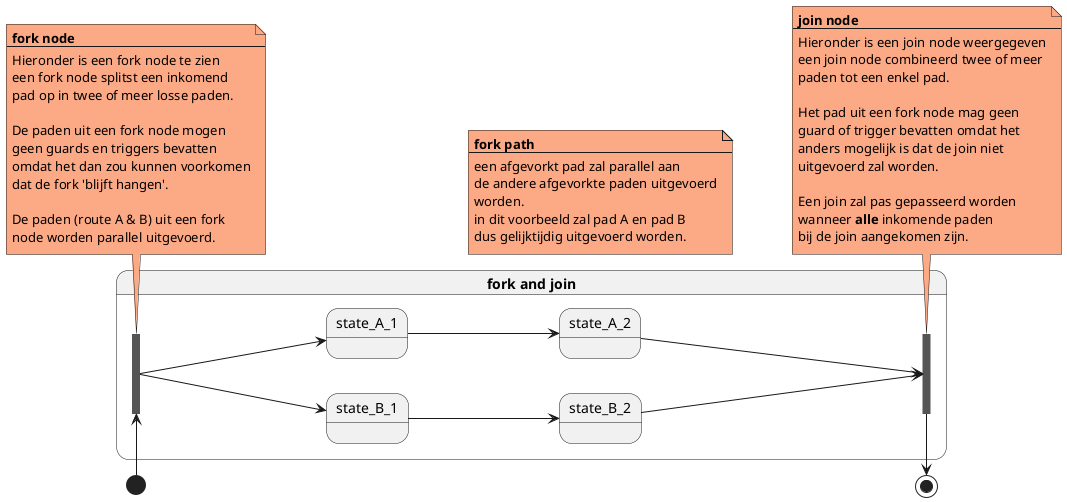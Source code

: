 @startuml
'https://plantuml.com/state-diagram

left to right direction

state s1 as "**fork and join**"{
    state fork_state <<fork>>
    state join_state <<join>>

    fork_state --> state_B_1
    fork_state --> state_A_1

    state_B_1 --> state_B_2
    state_A_1 --> state_A_2

    state_B_2 --> join_state
    state_A_2 --> join_state
}
[*] -> fork_state
join_state -left-> [*]

note bottom of fork_state #FCA985
    **fork node**
    --
    Hieronder is een fork node te zien
    een fork node splitst een inkomend
    pad op in twee of meer losse paden.

    De paden uit een fork node mogen
    geen guards en triggers bevatten
    omdat het dan zou kunnen voorkomen
    dat de fork 'blijft hangen'.

    De paden (route A & B) uit een fork
    node worden parallel uitgevoerd.
end note

note bottom of join_state #FCA985
    **join node**
    --
    Hieronder is een join node weergegeven
    een join node combineerd twee of meer
    paden tot een enkel pad.

    Het pad uit een fork node mag geen
    guard of trigger bevatten omdat het
    anders mogelijk is dat de join niet
    uitgevoerd zal worden.

    Een join zal pas gepasseerd worden
    wanneer **alle** inkomende paden
    bij de join aangekomen zijn.
end note

note as n1 #FCA985
    **fork path**
    --
    een afgevorkt pad zal parallel aan
    de andere afgevorkte paden uitgevoerd
    worden.
    in dit voorbeeld zal pad A en pad B
    dus gelijktijdig uitgevoerd worden.
end note
n1 -[hidden]left-> state_B_2

@enduml